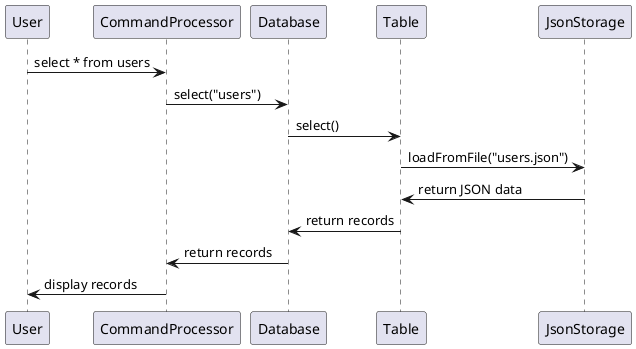 @startuml
participant User
participant CommandProcessor
participant Database
participant Table
participant JsonStorage

User -> CommandProcessor : select * from users
CommandProcessor -> Database : select("users")
Database -> Table : select()
Table -> JsonStorage : loadFromFile("users.json")
JsonStorage -> Table : return JSON data
Table -> Database : return records
Database -> CommandProcessor : return records
CommandProcessor -> User : display records

@enduml
